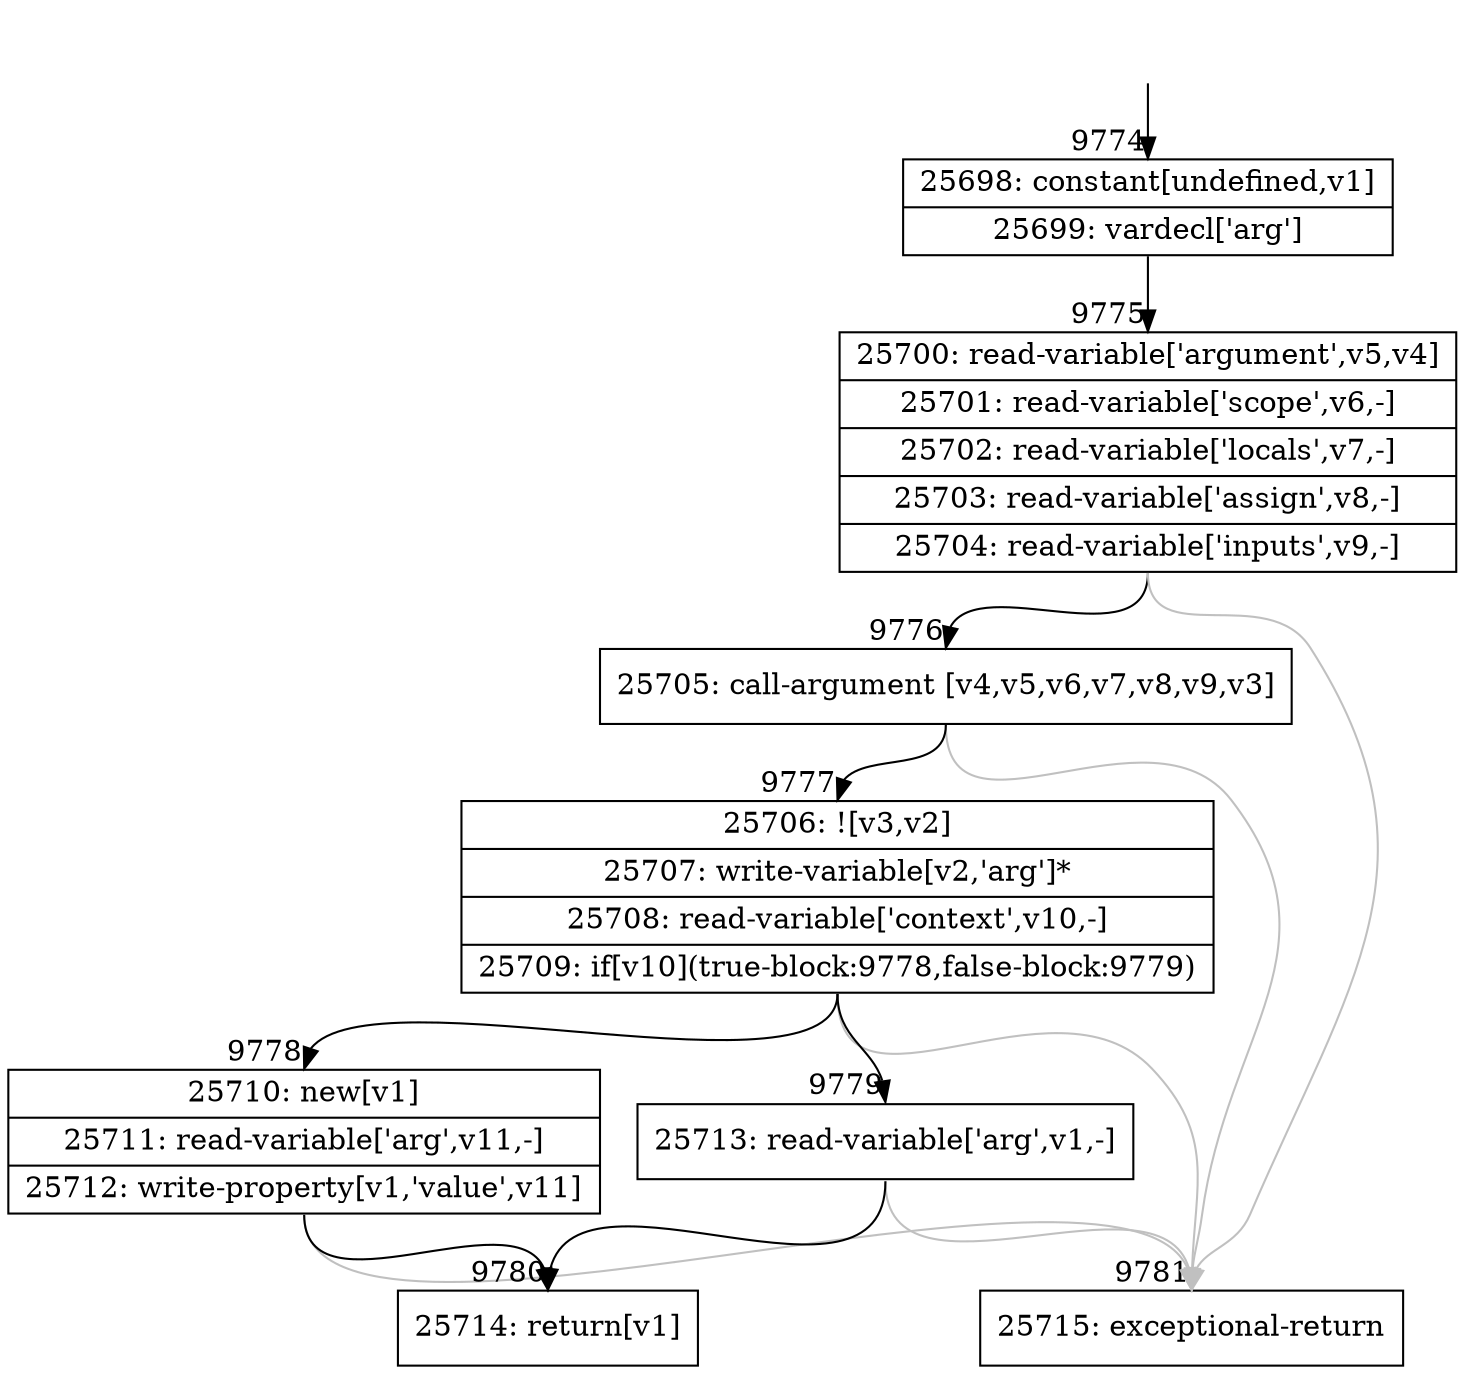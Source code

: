 digraph {
rankdir="TD"
BB_entry720[shape=none,label=""];
BB_entry720 -> BB9774 [tailport=s, headport=n, headlabel="    9774"]
BB9774 [shape=record label="{25698: constant[undefined,v1]|25699: vardecl['arg']}" ] 
BB9774 -> BB9775 [tailport=s, headport=n, headlabel="      9775"]
BB9775 [shape=record label="{25700: read-variable['argument',v5,v4]|25701: read-variable['scope',v6,-]|25702: read-variable['locals',v7,-]|25703: read-variable['assign',v8,-]|25704: read-variable['inputs',v9,-]}" ] 
BB9775 -> BB9776 [tailport=s, headport=n, headlabel="      9776"]
BB9775 -> BB9781 [tailport=s, headport=n, color=gray, headlabel="      9781"]
BB9776 [shape=record label="{25705: call-argument [v4,v5,v6,v7,v8,v9,v3]}" ] 
BB9776 -> BB9777 [tailport=s, headport=n, headlabel="      9777"]
BB9776 -> BB9781 [tailport=s, headport=n, color=gray]
BB9777 [shape=record label="{25706: ![v3,v2]|25707: write-variable[v2,'arg']*|25708: read-variable['context',v10,-]|25709: if[v10](true-block:9778,false-block:9779)}" ] 
BB9777 -> BB9778 [tailport=s, headport=n, headlabel="      9778"]
BB9777 -> BB9779 [tailport=s, headport=n, headlabel="      9779"]
BB9777 -> BB9781 [tailport=s, headport=n, color=gray]
BB9778 [shape=record label="{25710: new[v1]|25711: read-variable['arg',v11,-]|25712: write-property[v1,'value',v11]}" ] 
BB9778 -> BB9780 [tailport=s, headport=n, headlabel="      9780"]
BB9778 -> BB9781 [tailport=s, headport=n, color=gray]
BB9779 [shape=record label="{25713: read-variable['arg',v1,-]}" ] 
BB9779 -> BB9780 [tailport=s, headport=n]
BB9779 -> BB9781 [tailport=s, headport=n, color=gray]
BB9780 [shape=record label="{25714: return[v1]}" ] 
BB9781 [shape=record label="{25715: exceptional-return}" ] 
//#$~ 13766
}
